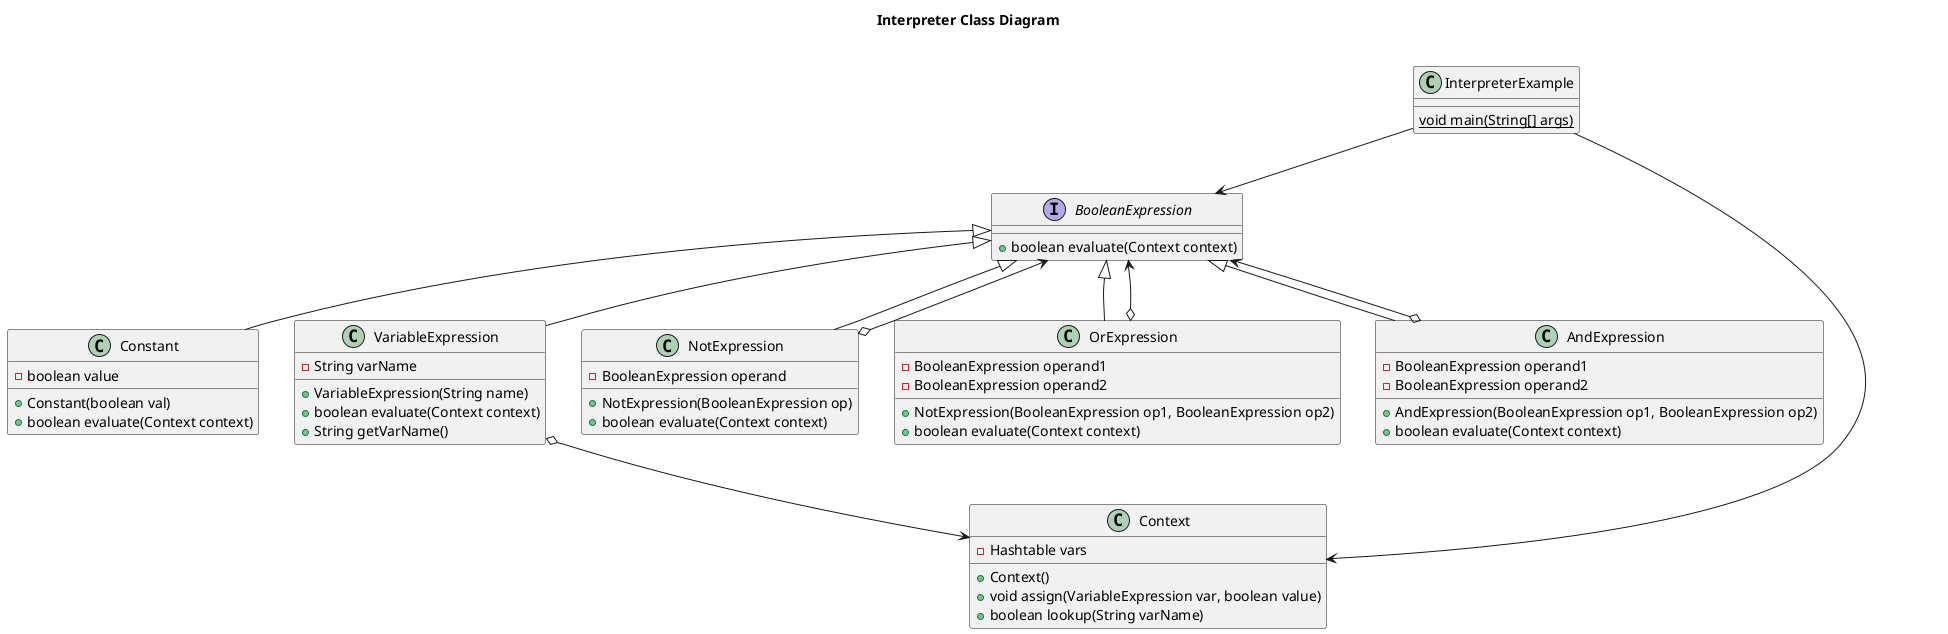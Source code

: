 @startuml
	
	title Interpreter Class Diagram\n

    interface BooleanExpression {
        + boolean evaluate(Context context)
    }

    class Constant {
        - boolean value
        + Constant(boolean val)
        + boolean evaluate(Context context)
    }

    class VariableExpression {
        - String varName
        + VariableExpression(String name)
        + boolean evaluate(Context context)
        + String getVarName()
    }
    
    class NotExpression {
    	- BooleanExpression operand
        + NotExpression(BooleanExpression op)
        + boolean evaluate(Context context)
    }
    
    class OrExpression {
    	- BooleanExpression operand1
    	- BooleanExpression operand2
        + NotExpression(BooleanExpression op1, BooleanExpression op2)
        + boolean evaluate(Context context)
    }
    
    class AndExpression {
        - BooleanExpression operand1
    	- BooleanExpression operand2
        + AndExpression(BooleanExpression op1, BooleanExpression op2)
        + boolean evaluate(Context context)
    }

    class Context {
        - Hashtable vars
        + Context()
        + void assign(VariableExpression var, boolean value)
        + boolean lookup(String varName)
    }

    class InterpreterExample {
        {static} void main(String[] args)
    }
    
    BooleanExpression          <|-- Constant
    BooleanExpression          <|-- VariableExpression
    BooleanExpression          <|-- NotExpression
    BooleanExpression          <|-- OrExpression
    BooleanExpression          <|-- AndExpression
    NotExpression o--> BooleanExpression
    OrExpression o--> BooleanExpression
    AndExpression o--> BooleanExpression
    VariableExpression o--> Context
    InterpreterExample --> Context
    InterpreterExample --> BooleanExpression

@enduml
